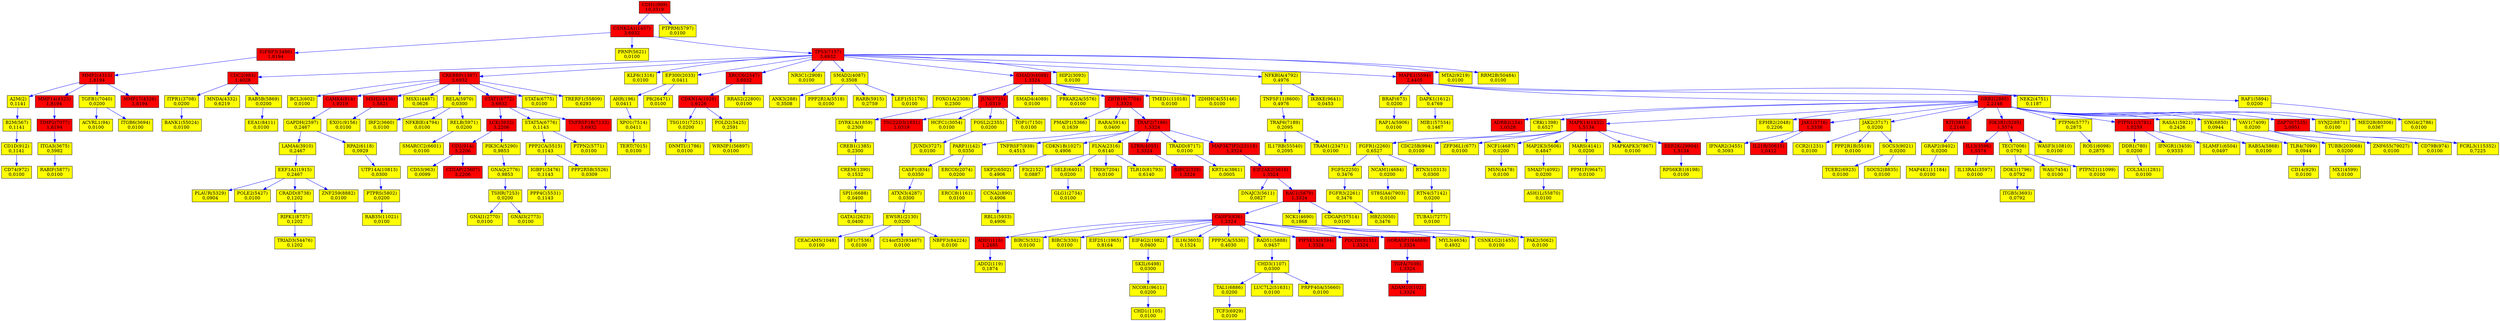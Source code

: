 digraph tmp_ans7 {
N_0 [shape = box, style = filled, fillcolor = red, label = "ADD1(118)\n1,2485"];
N_1 [shape = box, style = filled, fillcolor = yellow, label = "ADD2(119)\n0,1874"];
N_2 [shape = box, style = filled, fillcolor = yellow, label = "PARP1(142)\n0,0350"];
N_3 [shape = box, style = filled, fillcolor = red, label = "ADRB2(154)\n1,0528"];
N_4 [shape = box, style = filled, fillcolor = yellow, label = "AHR(196)\n0,0411"];
N_5 [shape = box, style = filled, fillcolor = yellow, label = "A2M(2)\n0,1141"];
N_6 [shape = box, style = filled, fillcolor = yellow, label = "ACVRL1(94)\n0,0100"];
N_7 [shape = box, style = filled, fillcolor = yellow, label = "BIRC5(332)\n0,0100"];
N_8 [shape = box, style = filled, fillcolor = red, label = "ADAM10(102)\n1,3324"];
N_9 [shape = box, style = filled, fillcolor = yellow, label = "B2M(567)\n0,1141"];
N_10 [shape = box, style = filled, fillcolor = yellow, label = "BRAF(673)\n0,0200"];
N_11 [shape = box, style = filled, fillcolor = yellow, label = "DDR1(780)\n0,0200"];
N_12 [shape = box, style = filled, fillcolor = yellow, label = "CASP1(834)\n0,0350"];
N_13 [shape = box, style = filled, fillcolor = red, label = "CASP3(836)\n1,3324"];
N_14 [shape = box, style = filled, fillcolor = yellow, label = "BIRC3(330)\n0,0100"];
N_15 [shape = box, style = filled, fillcolor = red, label = "BIRC2(329)\n1,3324"];
N_16 [shape = box, style = filled, fillcolor = red, label = "CD2(914)\n3,2206"];
N_17 [shape = box, style = filled, fillcolor = yellow, label = "TNFRSF7(939)\n0,4515"];
N_18 [shape = box, style = filled, fillcolor = yellow, label = "CD74(972)\n0,0100"];
N_19 [shape = box, style = filled, fillcolor = yellow, label = "CD1D(912)\n0,1141"];
N_20 [shape = box, style = filled, fillcolor = yellow, label = "CCNA2(890)\n0,4906"];
N_21 [shape = box, style = filled, fillcolor = red, label = "CDC2(983)\n1,4028"];
N_22 [shape = box, style = filled, fillcolor = red, label = "CDH1(999)\n10,3319"];
N_23 [shape = box, style = filled, fillcolor = red, label = "CDKN1A(1026)\n1,6126"];
N_24 [shape = box, style = filled, fillcolor = yellow, label = "CHD3(1107)\n0,0300"];
N_25 [shape = box, style = filled, fillcolor = yellow, label = "CDC25B(994)\n0,0100"];
N_26 [shape = box, style = filled, fillcolor = yellow, label = "CDKN1B(1027)\n0,4906"];
N_27 [shape = box, style = filled, fillcolor = yellow, label = "CCR2(1231)\n0,0100"];
N_28 [shape = box, style = filled, fillcolor = yellow, label = "BCL3(602)\n0,0100"];
N_29 [shape = box, style = filled, fillcolor = yellow, label = "CREB1(1385)\n0,2300"];
N_30 [shape = box, style = filled, fillcolor = red, label = "CREBBP(1387)\n3,6932"];
N_31 [shape = box, style = filled, fillcolor = red, label = "CAMK4(814)\n1,9319"];
N_32 [shape = box, style = filled, fillcolor = yellow, label = "CREM(1390)\n0,1532"];
N_33 [shape = box, style = filled, fillcolor = yellow, label = "CRK(1398)\n0,6527"];
N_34 [shape = box, style = filled, fillcolor = yellow, label = "ZFP36L1(677)\n0,0100"];
N_35 [shape = box, style = filled, fillcolor = red, label = "CSNK2A1(1457)\n3,6932"];
N_36 [shape = box, style = filled, fillcolor = red, label = "MAPK14(1432)\n1,5134"];
N_37 [shape = box, style = filled, fillcolor = yellow, label = "CD14(929)\n0,0100"];
N_38 [shape = box, style = filled, fillcolor = yellow, label = "DAPK1(1612)\n0,4769"];
N_39 [shape = box, style = filled, fillcolor = yellow, label = "ERCC8(1161)\n0,0100"];
N_40 [shape = box, style = filled, fillcolor = yellow, label = "DNMT1(1786)\n0,0100"];
N_41 [shape = box, style = filled, fillcolor = red, label = "TSC22D3(1831)\n1,0319"];
N_42 [shape = box, style = filled, fillcolor = yellow, label = "EEF1A1(1915)\n0,2467"];
N_43 [shape = box, style = filled, fillcolor = yellow, label = "KLF6(1316)\n0,0100"];
N_44 [shape = box, style = filled, fillcolor = yellow, label = "EIF2S1(1965)\n0,8164"];
N_45 [shape = box, style = filled, fillcolor = yellow, label = "EIF4G2(1982)\n0,0400"];
N_46 [shape = box, style = filled, fillcolor = yellow, label = "EP300(2033)\n0,0411"];
N_47 [shape = box, style = filled, fillcolor = yellow, label = "EPHB2(2048)\n0,2206"];
N_48 [shape = box, style = filled, fillcolor = yellow, label = "CEACAM5(1048)\n0,0100"];
N_49 [shape = box, style = filled, fillcolor = yellow, label = "EWSR1(2130)\n0,0200"];
N_50 [shape = box, style = filled, fillcolor = yellow, label = "F3(2152)\n0,0887"];
N_51 [shape = box, style = filled, fillcolor = yellow, label = "DOK1(1796)\n0,0792"];
N_52 [shape = box, style = filled, fillcolor = yellow, label = "COL3A1(1281)\n0,0100"];
N_53 [shape = box, style = filled, fillcolor = yellow, label = "FGFR1(2260)\n0,6527"];
N_54 [shape = box, style = filled, fillcolor = yellow, label = "FGF5(2250)\n0,3476"];
N_55 [shape = box, style = filled, fillcolor = yellow, label = "FGFR3(2261)\n0,3476"];
N_56 [shape = box, style = filled, fillcolor = yellow, label = "DYRK1A(1859)\n0,2300"];
N_57 [shape = box, style = filled, fillcolor = yellow, label = "FLNA(2316)\n0,6140"];
N_58 [shape = box, style = filled, fillcolor = yellow, label = "CD79B(974)\n0,0100"];
N_59 [shape = box, style = filled, fillcolor = yellow, label = "FOXO1A(2308)\n0,2300"];
N_60 [shape = box, style = filled, fillcolor = yellow, label = "GAPDH(2597)\n0,2467"];
N_61 [shape = box, style = filled, fillcolor = red, label = "XRCC6(2547)\n3,6932"];
N_62 [shape = box, style = filled, fillcolor = yellow, label = "CD53(963)\n0,0099"];
N_63 [shape = box, style = filled, fillcolor = yellow, label = "GNAI1(2770)\n0,0100"];
N_64 [shape = box, style = filled, fillcolor = yellow, label = "GNAI3(2773)\n0,0100"];
N_65 [shape = box, style = filled, fillcolor = yellow, label = "GNAQ(2776)\n0,9853"];
N_66 [shape = box, style = filled, fillcolor = red, label = "GRB2(2885)\n2,2148"];
N_67 [shape = box, style = filled, fillcolor = yellow, label = "NR3C1(2908)\n0,0100"];
N_68 [shape = box, style = filled, fillcolor = yellow, label = "ERCC6(2074)\n0,0200"];
N_69 [shape = box, style = filled, fillcolor = yellow, label = "HBZ(3050)\n0,3476"];
N_70 [shape = box, style = filled, fillcolor = yellow, label = "HCFC1(3054)\n0,0100"];
N_71 [shape = box, style = filled, fillcolor = yellow, label = "CHD1(1105)\n0,0100"];
N_72 [shape = box, style = filled, fillcolor = yellow, label = "IFNAR2(3455)\n0,3093"];
N_73 [shape = box, style = filled, fillcolor = yellow, label = "IFNGR1(3459)\n0,9333"];
N_74 [shape = box, style = filled, fillcolor = red, label = "IL13(3596)\n1,5574"];
N_75 [shape = box, style = filled, fillcolor = yellow, label = "IL16(3603)\n0,1524"];
N_76 [shape = box, style = filled, fillcolor = yellow, label = "ITGA3(3675)\n0,5982"];
N_77 [shape = box, style = filled, fillcolor = yellow, label = "ITGB5(3693)\n0,0792"];
N_78 [shape = box, style = filled, fillcolor = yellow, label = "ITPR1(3708)\n0,0200"];
N_79 [shape = box, style = filled, fillcolor = red, label = "JAK1(3716)\n1,3338"];
N_80 [shape = box, style = filled, fillcolor = yellow, label = "JAK2(3717)\n0,0200"];
N_81 [shape = box, style = filled, fillcolor = red, label = "JUN(3725)\n1,0319"];
N_82 [shape = box, style = filled, fillcolor = yellow, label = "FOSL2(2355)\n0,0200"];
N_83 [shape = box, style = filled, fillcolor = yellow, label = "ANK3(288)\n0,3508"];
N_84 [shape = box, style = filled, fillcolor = red, label = "KIT(3815)\n2,2148"];
N_85 [shape = box, style = filled, fillcolor = red, label = "IGFBP3(3486)\n1,8194"];
N_86 [shape = box, style = filled, fillcolor = red, label = "LCK(3932)\n3,2206"];
N_87 [shape = box, style = filled, fillcolor = yellow, label = "GATA1(2623)\n0,0400"];
N_88 [shape = box, style = filled, fillcolor = red, label = "LTBR(4055)\n1,3324"];
N_89 [shape = box, style = filled, fillcolor = yellow, label = "SMAD2(4087)\n0,3508"];
N_90 [shape = box, style = filled, fillcolor = yellow, label = "JUND(3727)\n0,0100"];
N_91 [shape = box, style = filled, fillcolor = red, label = "SMAD3(4088)\n1,3324"];
N_92 [shape = box, style = filled, fillcolor = yellow, label = "SMAD4(4089)\n0,0100"];
N_93 [shape = box, style = filled, fillcolor = yellow, label = "SMAD7(4092)\n0,0200"];
N_94 [shape = box, style = filled, fillcolor = yellow, label = "IGBP1(3476)\n0,1143"];
N_95 [shape = box, style = filled, fillcolor = red, label = "MMP2(4313)\n1,8194"];
N_96 [shape = box, style = filled, fillcolor = red, label = "MSH2(4436)\n1,5821"];
N_97 [shape = box, style = filled, fillcolor = yellow, label = "MSN(4478)\n0,0100"];
N_98 [shape = box, style = filled, fillcolor = yellow, label = "MSX1(4487)\n0,0626"];
N_99 [shape = box, style = filled, fillcolor = yellow, label = "MX1(4599)\n0,0100"];
N_100 [shape = box, style = filled, fillcolor = yellow, label = "NCAM1(4684)\n0,0200"];
N_101 [shape = box, style = filled, fillcolor = yellow, label = "NCF1(4687)\n0,0200"];
N_102 [shape = box, style = filled, fillcolor = yellow, label = "CSNK1G2(1455)\n0,0100"];
N_103 [shape = box, style = filled, fillcolor = yellow, label = "HIP2(3093)\n0,0100"];
N_104 [shape = box, style = filled, fillcolor = yellow, label = "NCK1(4690)\n0,1868"];
N_105 [shape = box, style = filled, fillcolor = yellow, label = "NEK2(4751)\n0,1187"];
N_106 [shape = box, style = filled, fillcolor = yellow, label = "IRF2(3660)\n0,0100"];
N_107 [shape = box, style = filled, fillcolor = yellow, label = "GLG1(2734)\n0,0100"];
N_108 [shape = box, style = filled, fillcolor = yellow, label = "NFKBIA(4792)\n0,4976"];
N_109 [shape = box, style = filled, fillcolor = yellow, label = "PAK2(5062)\n0,0100"];
N_110 [shape = box, style = filled, fillcolor = red, label = "PIK3R1(5295)\n1,5574"];
N_111 [shape = box, style = filled, fillcolor = yellow, label = "PIK3CA(5290)\n0,9853"];
N_112 [shape = box, style = filled, fillcolor = yellow, label = "KRT14(3861)\n0,0005"];
N_113 [shape = box, style = filled, fillcolor = yellow, label = "PMAIP1(5366)\n0,1639"];
N_114 [shape = box, style = filled, fillcolor = yellow, label = "PPP2CA(5515)\n0,1143"];
N_115 [shape = box, style = filled, fillcolor = yellow, label = "PPP2R1B(5519)\n0,0100"];
N_116 [shape = box, style = filled, fillcolor = yellow, label = "PPP2R1A(5518)\n0,0100"];
N_117 [shape = box, style = filled, fillcolor = yellow, label = "PPP3CA(5530)\n0,4030"];
N_118 [shape = box, style = filled, fillcolor = yellow, label = "NFKBIE(4794)\n0,0100"];
N_119 [shape = box, style = filled, fillcolor = yellow, label = "PRKAR2A(5576)\n0,0100"];
N_120 [shape = box, style = filled, fillcolor = red, label = "MAPK1(5594)\n2,4405"];
N_121 [shape = box, style = filled, fillcolor = red, label = "EIF2AK2(5610)\n1,3324"];
N_122 [shape = box, style = filled, fillcolor = yellow, label = "DNAJC3(5611)\n0,0827"];
N_123 [shape = box, style = filled, fillcolor = yellow, label = "PRNP(5621)\n0,0100"];
N_124 [shape = box, style = filled, fillcolor = yellow, label = "ATXN3(4287)\n0,0300"];
N_125 [shape = box, style = filled, fillcolor = yellow, label = "LAMA4(3910)\n0,2467"];
N_126 [shape = box, style = filled, fillcolor = yellow, label = "PTPN6(5777)\n0,2875"];
N_127 [shape = box, style = filled, fillcolor = yellow, label = "PTPRM(5797)\n0,0100"];
N_128 [shape = box, style = filled, fillcolor = red, label = "PTPN11(5781)\n1,0259"];
N_129 [shape = box, style = filled, fillcolor = yellow, label = "RAB5A(5868)\n0,0100"];
N_130 [shape = box, style = filled, fillcolor = red, label = "RAC1(5879)\n1,3324"];
N_131 [shape = box, style = filled, fillcolor = yellow, label = "RAD51(5888)\n0,9457"];
N_132 [shape = box, style = filled, fillcolor = yellow, label = "RAF1(5894)\n0,0200"];
N_133 [shape = box, style = filled, fillcolor = yellow, label = "GNG4(2786)\n0,0100"];
N_134 [shape = box, style = filled, fillcolor = yellow, label = "RAP1A(5906)\n0,0100"];
N_135 [shape = box, style = filled, fillcolor = yellow, label = "RASA1(5921)\n0,2426"];
N_136 [shape = box, style = filled, fillcolor = yellow, label = "MNDA(4332)\n0,6219"];
N_137 [shape = box, style = filled, fillcolor = yellow, label = "RARA(5914)\n0,0400"];
N_138 [shape = box, style = filled, fillcolor = yellow, label = "RBL1(5933)\n0,4906"];
N_139 [shape = box, style = filled, fillcolor = yellow, label = "PPP4C(5531)\n0,1143"];
N_140 [shape = box, style = filled, fillcolor = yellow, label = "RELA(5970)\n0,0300"];
N_141 [shape = box, style = filled, fillcolor = yellow, label = "RELB(5971)\n0,0200"];
N_142 [shape = box, style = filled, fillcolor = yellow, label = "RPA2(6118)\n0,0929"];
N_143 [shape = box, style = filled, fillcolor = yellow, label = "RARB(5915)\n0,2759"];
N_144 [shape = box, style = filled, fillcolor = yellow, label = "MAP2K3(5606)\n0,4847"];
N_145 [shape = box, style = filled, fillcolor = red, label = "MMP14(4323)\n1,8194"];
N_146 [shape = box, style = filled, fillcolor = yellow, label = "SELE(6401)\n0,0200"];
N_147 [shape = box, style = filled, fillcolor = yellow, label = "PTPN2(5771)\n0,0100"];
N_148 [shape = box, style = filled, fillcolor = yellow, label = "SKIL(6498)\n0,0300"];
N_149 [shape = box, style = filled, fillcolor = yellow, label = "SLAMF1(6504)\n0,0497"];
N_150 [shape = box, style = filled, fillcolor = yellow, label = "SPI1(6688)\n0,0400"];
N_151 [shape = box, style = filled, fillcolor = red, label = "STAT1(6772)\n3,6932"];
N_152 [shape = box, style = filled, fillcolor = yellow, label = "STAT5A(6776)\n0,1143"];
N_153 [shape = box, style = filled, fillcolor = yellow, label = "RPS6KB1(6198)\n0,0100"];
N_154 [shape = box, style = filled, fillcolor = yellow, label = "PLAUR(5329)\n0,0904"];
N_155 [shape = box, style = filled, fillcolor = yellow, label = "SYK(6850)\n0,0944"];
N_156 [shape = box, style = filled, fillcolor = yellow, label = "TCEB2(6923)\n0,0100"];
N_157 [shape = box, style = filled, fillcolor = yellow, label = "TCF3(6929)\n0,0100"];
N_158 [shape = box, style = filled, fillcolor = yellow, label = "TAL1(6886)\n0,0200"];
N_159 [shape = box, style = filled, fillcolor = yellow, label = "SKP2(6502)\n0,4906"];
N_160 [shape = box, style = filled, fillcolor = yellow, label = "TEC(7006)\n0,0792"];
N_161 [shape = box, style = filled, fillcolor = yellow, label = "TERT(7015)\n0,0100"];
N_162 [shape = box, style = filled, fillcolor = yellow, label = "RAB5B(5869)\n0,0200"];
N_163 [shape = box, style = filled, fillcolor = red, label = "TGFA(7039)\n1,3324"];
N_164 [shape = box, style = filled, fillcolor = yellow, label = "ITGB6(3694)\n0,0100"];
N_165 [shape = box, style = filled, fillcolor = yellow, label = "TGFB1(7040)\n0,0200"];
N_166 [shape = box, style = filled, fillcolor = yellow, label = "POLE2(5427)\n0,0100"];
N_167 [shape = box, style = filled, fillcolor = yellow, label = "TLR4(7099)\n0,0944"];
N_168 [shape = box, style = filled, fillcolor = yellow, label = "TOP1(7150)\n0,0100"];
N_169 [shape = box, style = filled, fillcolor = red, label = "TP53(7157)\n3,6932"];
N_170 [shape = box, style = filled, fillcolor = red, label = "TNFRSF1B(7133)\n3,6932"];
N_171 [shape = box, style = filled, fillcolor = red, label = "TRAF2(7186)\n1,3324"];
N_172 [shape = box, style = filled, fillcolor = yellow, label = "TRAF6(7189)\n0,2095"];
N_173 [shape = box, style = filled, fillcolor = yellow, label = "TSHR(7253)\n0,0200"];
N_174 [shape = box, style = filled, fillcolor = yellow, label = "TSG101(7251)\n0,0200"];
N_175 [shape = box, style = filled, fillcolor = yellow, label = "TUBA1(7277)\n0,0100"];
N_176 [shape = box, style = filled, fillcolor = yellow, label = "WAS(7454)\n0,0100"];
N_177 [shape = box, style = filled, fillcolor = yellow, label = "POLD2(5425)\n0,2591"];
N_178 [shape = box, style = filled, fillcolor = yellow, label = "XPO1(7514)\n0,0411"];
N_179 [shape = box, style = filled, fillcolor = yellow, label = "VAV1(7409)\n0,0200"];
N_180 [shape = box, style = filled, fillcolor = red, label = "ZAP70(7535)\n2,0951"];
N_181 [shape = box, style = filled, fillcolor = red, label = "ZBTB16(7704)\n1,3324"];
N_182 [shape = box, style = filled, fillcolor = yellow, label = "ST8SIA4(7903)\n0,0100"];
N_183 [shape = box, style = filled, fillcolor = yellow, label = "MARS(4141)\n0,0200"];
N_184 [shape = box, style = filled, fillcolor = yellow, label = "SF1(7536)\n0,0100"];
N_185 [shape = box, style = filled, fillcolor = yellow, label = "EEA1(8411)\n0,0100"];
N_186 [shape = box, style = filled, fillcolor = yellow, label = "PTPRS(5802)\n0,0200"];
N_187 [shape = box, style = filled, fillcolor = yellow, label = "TNFSF11(8600)\n0,4976"];
N_188 [shape = box, style = filled, fillcolor = red, label = "PIP5K1A(8394)\n1,3324"];
N_189 [shape = box, style = filled, fillcolor = yellow, label = "TRADD(8717)\n0,0100"];
N_190 [shape = box, style = filled, fillcolor = yellow, label = "RIPK1(8737)\n0,1202"];
N_191 [shape = box, style = filled, fillcolor = yellow, label = "SYNJ2(8871)\n0,0100"];
N_192 [shape = box, style = filled, fillcolor = yellow, label = "SOCS2(8835)\n0,0100"];
N_193 [shape = box, style = filled, fillcolor = yellow, label = "SMARCC2(6601)\n0,0100"];
N_194 [shape = box, style = filled, fillcolor = yellow, label = "STAT4(6775)\n0,0100"];
N_195 [shape = box, style = filled, fillcolor = yellow, label = "NCOR1(9611)\n0,0200"];
N_196 [shape = box, style = filled, fillcolor = yellow, label = "PPM1F(9647)\n0,0100"];
N_197 [shape = box, style = filled, fillcolor = yellow, label = "GRAP2(9402)\n0,0200"];
N_198 [shape = box, style = filled, fillcolor = red, label = "PDCD8(9131)\n1,3324"];
N_199 [shape = box, style = filled, fillcolor = yellow, label = "IKBKE(9641)\n0,0453"];
N_200 [shape = box, style = filled, fillcolor = yellow, label = "RTN3(10313)\n0,0300"];
N_201 [shape = box, style = filled, fillcolor = yellow, label = "ROS1(6098)\n0,2875"];
N_202 [shape = box, style = filled, fillcolor = yellow, label = "RABIF(5877)\n0,0100"];
N_203 [shape = box, style = filled, fillcolor = yellow, label = "UTP14A(10813)\n0,0300"];
N_204 [shape = box, style = filled, fillcolor = yellow, label = "CRADD(8738)\n0,1202"];
N_205 [shape = box, style = filled, fillcolor = yellow, label = "MAP4K1(11184)\n0,0100"];
N_206 [shape = box, style = filled, fillcolor = yellow, label = "MTA2(9219)\n0,0100"];
N_207 [shape = box, style = filled, fillcolor = red, label = "CD2AP(23607)\n3,2206"];
N_208 [shape = box, style = filled, fillcolor = yellow, label = "MAPKAPK3(7867)\n0,0100"];
N_209 [shape = box, style = filled, fillcolor = yellow, label = "LEF1(51176)\n0,0100"];
N_210 [shape = box, style = filled, fillcolor = yellow, label = "LUC7L2(51631)\n0,0100"];
N_211 [shape = box, style = filled, fillcolor = yellow, label = "TRIAD3(54476)\n0,1202"];
N_212 [shape = box, style = filled, fillcolor = yellow, label = "RRAS2(22800)\n0,0100"];
N_213 [shape = box, style = filled, fillcolor = yellow, label = "PRPF40A(55660)\n0,0100"];
N_214 [shape = box, style = filled, fillcolor = yellow, label = "ZNF259(8882)\n0,0100"];
N_215 [shape = box, style = filled, fillcolor = yellow, label = "WRNIP1(56897)\n0,0100"];
N_216 [shape = box, style = filled, fillcolor = red, label = "IL21R(50615)\n1,0412"];
N_217 [shape = box, style = filled, fillcolor = red, label = "GORASP1(64689)\n1,3324"];
N_218 [shape = box, style = filled, fillcolor = yellow, label = "IL17RB(55540)\n0,2095"];
N_219 [shape = box, style = filled, fillcolor = yellow, label = "RTN4(57142)\n0,0200"];
N_220 [shape = box, style = filled, fillcolor = yellow, label = "RAB35(11021)\n0,0100"];
N_221 [shape = box, style = filled, fillcolor = yellow, label = "MED28(80306)\n0,0367"];
N_222 [shape = box, style = filled, fillcolor = yellow, label = "C14orf32(93487)\n0,0100"];
N_223 [shape = box, style = filled, fillcolor = yellow, label = "TRAM1(23471)\n0,0100"];
N_224 [shape = box, style = filled, fillcolor = yellow, label = "NBPF3(84224)\n0,0100"];
N_225 [shape = box, style = filled, fillcolor = yellow, label = "WASF3(10810)\n0,0100"];
N_226 [shape = box, style = filled, fillcolor = yellow, label = "TUBB(203068)\n0,0200"];
N_227 [shape = box, style = filled, fillcolor = red, label = "MAP3K7IP2(23118)\n1,3324"];
N_228 [shape = box, style = filled, fillcolor = yellow, label = "TRIO(7204)\n0,0100"];
N_229 [shape = box, style = filled, fillcolor = yellow, label = "PTPN21(11099)\n0,0100"];
N_230 [shape = box, style = filled, fillcolor = yellow, label = "MYL3(4634)\n0,4932"];
N_231 [shape = box, style = filled, fillcolor = yellow, label = "TLR10(81793)\n0,6140"];
N_232 [shape = box, style = filled, fillcolor = yellow, label = "ZNF655(79027)\n0,0100"];
N_233 [shape = box, style = filled, fillcolor = yellow, label = "TRERF1(55809)\n0,6293"];
N_234 [shape = box, style = filled, fillcolor = yellow, label = "SOCS3(9021)\n0,0200"];
N_235 [shape = box, style = filled, fillcolor = red, label = "EEF2K(29904)\n1,5134"];
N_236 [shape = box, style = filled, fillcolor = yellow, label = "CDGAP(57514)\n0,0100"];
N_237 [shape = box, style = filled, fillcolor = yellow, label = "MIB1(57534)\n0,1467"];
N_238 [shape = box, style = filled, fillcolor = yellow, label = "IL13RA1(3597)\n0,0100"];
N_239 [shape = box, style = filled, fillcolor = yellow, label = "P8(26471)\n0,0100"];
N_240 [shape = box, style = filled, fillcolor = red, label = "TIMP2(7077)\n1,8194"];
N_241 [shape = box, style = filled, fillcolor = yellow, label = "BANK1(55024)\n0,0100"];
N_242 [shape = box, style = filled, fillcolor = red, label = "MMP17(4326)\n1,8194"];
N_243 [shape = box, style = filled, fillcolor = yellow, label = "TMED1(11018)\n0,0100"];
N_244 [shape = box, style = filled, fillcolor = yellow, label = "ZDHHC4(55146)\n0,0100"];
N_245 [shape = box, style = filled, fillcolor = yellow, label = "ASH1L(55870)\n0,0100"];
N_246 [shape = box, style = filled, fillcolor = yellow, label = "EXO1(9156)\n0,0100"];
N_247 [shape = box, style = filled, fillcolor = yellow, label = "PPP2R5B(5526)\n0,0309"];
N_248 [shape = box, style = filled, fillcolor = yellow, label = "RRM2B(50484)\n0,0100"];
N_249 [shape = box, style = filled, fillcolor = yellow, label = "FCRL3(115352)\n0,7225"];
N_0 -> N_1 [ color = blue ];
N_5 -> N_9 [ color = blue ];
N_2 -> N_12 [ color = blue ];
N_13 -> N_0 [ color = blue ];
N_13 -> N_7 [ color = blue ];
N_13 -> N_14 [ color = blue ];
N_9 -> N_19 [ color = blue ];
N_19 -> N_18 [ color = blue ];
N_30 -> N_28 [ color = blue ];
N_30 -> N_31 [ color = blue ];
N_29 -> N_32 [ color = blue ];
N_22 -> N_35 [ color = blue ];
N_36 -> N_25 [ color = blue ];
N_36 -> N_34 [ color = blue ];
N_13 -> N_44 [ color = blue ];
N_13 -> N_45 [ color = blue ];
N_46 -> N_4 [ color = blue ];
N_49 -> N_48 [ color = blue ];
N_11 -> N_52 [ color = blue ];
N_33 -> N_53 [ color = blue ];
N_53 -> N_54 [ color = blue ];
N_54 -> N_55 [ color = blue ];
N_56 -> N_29 [ color = blue ];
N_57 -> N_50 [ color = blue ];
N_59 -> N_56 [ color = blue ];
N_31 -> N_60 [ color = blue ];
N_61 -> N_23 [ color = blue ];
N_16 -> N_62 [ color = blue ];
N_66 -> N_3 [ color = blue ];
N_66 -> N_33 [ color = blue ];
N_66 -> N_36 [ color = blue ];
N_66 -> N_47 [ color = blue ];
N_2 -> N_68 [ color = blue ];
N_68 -> N_39 [ color = blue ];
N_55 -> N_69 [ color = blue ];
N_13 -> N_75 [ color = blue ];
N_51 -> N_77 [ color = blue ];
N_21 -> N_78 [ color = blue ];
N_66 -> N_79 [ color = blue ];
N_79 -> N_72 [ color = blue ];
N_80 -> N_27 [ color = blue ];
N_66 -> N_80 [ color = blue ];
N_81 -> N_41 [ color = blue ];
N_81 -> N_70 [ color = blue ];
N_81 -> N_82 [ color = blue ];
N_66 -> N_84 [ color = blue ];
N_35 -> N_85 [ color = blue ];
N_86 -> N_16 [ color = blue ];
N_88 -> N_15 [ color = blue ];
N_89 -> N_83 [ color = blue ];
N_82 -> N_90 [ color = blue ];
N_91 -> N_59 [ color = blue ];
N_91 -> N_81 [ color = blue ];
N_91 -> N_92 [ color = blue ];
N_95 -> N_5 [ color = blue ];
N_85 -> N_95 [ color = blue ];
N_30 -> N_96 [ color = blue ];
N_30 -> N_98 [ color = blue ];
N_53 -> N_100 [ color = blue ];
N_36 -> N_101 [ color = blue ];
N_101 -> N_97 [ color = blue ];
N_104 -> N_102 [ color = blue ];
N_104 -> N_109 [ color = blue ];
N_66 -> N_110 [ color = blue ];
N_110 -> N_74 [ color = blue ];
N_111 -> N_65 [ color = blue ];
N_86 -> N_111 [ color = blue ];
N_114 -> N_94 [ color = blue ];
N_80 -> N_115 [ color = blue ];
N_89 -> N_116 [ color = blue ];
N_13 -> N_117 [ color = blue ];
N_91 -> N_119 [ color = blue ];
N_120 -> N_10 [ color = blue ];
N_120 -> N_38 [ color = blue ];
N_120 -> N_66 [ color = blue ];
N_120 -> N_105 [ color = blue ];
N_121 -> N_122 [ color = blue ];
N_35 -> N_123 [ color = blue ];
N_12 -> N_124 [ color = blue ];
N_124 -> N_49 [ color = blue ];
N_125 -> N_42 [ color = blue ];
N_60 -> N_125 [ color = blue ];
N_66 -> N_126 [ color = blue ];
N_22 -> N_127 [ color = blue ];
N_128 -> N_11 [ color = blue ];
N_66 -> N_128 [ color = blue ];
N_128 -> N_73 [ color = blue ];
N_130 -> N_13 [ color = blue ];
N_130 -> N_104 [ color = blue ];
N_121 -> N_130 [ color = blue ];
N_13 -> N_131 [ color = blue ];
N_131 -> N_24 [ color = blue ];
N_120 -> N_132 [ color = blue ];
N_132 -> N_133 [ color = blue ];
N_10 -> N_134 [ color = blue ];
N_66 -> N_135 [ color = blue ];
N_135 -> N_129 [ color = blue ];
N_21 -> N_136 [ color = blue ];
N_137 -> N_2 [ color = blue ];
N_20 -> N_138 [ color = blue ];
N_94 -> N_139 [ color = blue ];
N_30 -> N_140 [ color = blue ];
N_140 -> N_106 [ color = blue ];
N_140 -> N_118 [ color = blue ];
N_140 -> N_141 [ color = blue ];
N_60 -> N_142 [ color = blue ];
N_89 -> N_143 [ color = blue ];
N_36 -> N_144 [ color = blue ];
N_144 -> N_93 [ color = blue ];
N_95 -> N_145 [ color = blue ];
N_57 -> N_146 [ color = blue ];
N_146 -> N_107 [ color = blue ];
N_45 -> N_148 [ color = blue ];
N_128 -> N_149 [ color = blue ];
N_32 -> N_150 [ color = blue ];
N_150 -> N_87 [ color = blue ];
N_30 -> N_151 [ color = blue ];
N_151 -> N_86 [ color = blue ];
N_152 -> N_114 [ color = blue ];
N_152 -> N_147 [ color = blue ];
N_151 -> N_152 [ color = blue ];
N_42 -> N_154 [ color = blue ];
N_66 -> N_155 [ color = blue ];
N_24 -> N_158 [ color = blue ];
N_158 -> N_157 [ color = blue ];
N_159 -> N_20 [ color = blue ];
N_26 -> N_159 [ color = blue ];
N_160 -> N_51 [ color = blue ];
N_110 -> N_160 [ color = blue ];
N_21 -> N_162 [ color = blue ];
N_163 -> N_8 [ color = blue ];
N_165 -> N_6 [ color = blue ];
N_95 -> N_165 [ color = blue ];
N_165 -> N_164 [ color = blue ];
N_42 -> N_166 [ color = blue ];
N_167 -> N_37 [ color = blue ];
N_155 -> N_167 [ color = blue ];
N_81 -> N_168 [ color = blue ];
N_169 -> N_21 [ color = blue ];
N_169 -> N_30 [ color = blue ];
N_35 -> N_169 [ color = blue ];
N_169 -> N_43 [ color = blue ];
N_169 -> N_46 [ color = blue ];
N_169 -> N_61 [ color = blue ];
N_169 -> N_67 [ color = blue ];
N_169 -> N_89 [ color = blue ];
N_169 -> N_91 [ color = blue ];
N_169 -> N_103 [ color = blue ];
N_169 -> N_108 [ color = blue ];
N_169 -> N_120 [ color = blue ];
N_151 -> N_170 [ color = blue ];
N_171 -> N_17 [ color = blue ];
N_171 -> N_26 [ color = blue ];
N_171 -> N_57 [ color = blue ];
N_171 -> N_88 [ color = blue ];
N_173 -> N_63 [ color = blue ];
N_173 -> N_64 [ color = blue ];
N_65 -> N_173 [ color = blue ];
N_23 -> N_174 [ color = blue ];
N_174 -> N_40 [ color = blue ];
N_160 -> N_176 [ color = blue ];
N_23 -> N_177 [ color = blue ];
N_4 -> N_178 [ color = blue ];
N_178 -> N_161 [ color = blue ];
N_66 -> N_179 [ color = blue ];
N_180 -> N_58 [ color = blue ];
N_66 -> N_180 [ color = blue ];
N_91 -> N_181 [ color = blue ];
N_181 -> N_113 [ color = blue ];
N_181 -> N_137 [ color = blue ];
N_181 -> N_171 [ color = blue ];
N_100 -> N_182 [ color = blue ];
N_36 -> N_183 [ color = blue ];
N_49 -> N_184 [ color = blue ];
N_162 -> N_185 [ color = blue ];
N_108 -> N_187 [ color = blue ];
N_187 -> N_172 [ color = blue ];
N_13 -> N_188 [ color = blue ];
N_189 -> N_112 [ color = blue ];
N_171 -> N_189 [ color = blue ];
N_66 -> N_191 [ color = blue ];
N_141 -> N_193 [ color = blue ];
N_30 -> N_194 [ color = blue ];
N_195 -> N_71 [ color = blue ];
N_148 -> N_195 [ color = blue ];
N_183 -> N_196 [ color = blue ];
N_84 -> N_197 [ color = blue ];
N_13 -> N_198 [ color = blue ];
N_108 -> N_199 [ color = blue ];
N_53 -> N_200 [ color = blue ];
N_126 -> N_201 [ color = blue ];
N_76 -> N_202 [ color = blue ];
N_142 -> N_203 [ color = blue ];
N_203 -> N_186 [ color = blue ];
N_42 -> N_204 [ color = blue ];
N_204 -> N_190 [ color = blue ];
N_197 -> N_205 [ color = blue ];
N_169 -> N_206 [ color = blue ];
N_16 -> N_207 [ color = blue ];
N_36 -> N_208 [ color = blue ];
N_89 -> N_209 [ color = blue ];
N_24 -> N_210 [ color = blue ];
N_190 -> N_211 [ color = blue ];
N_61 -> N_212 [ color = blue ];
N_24 -> N_213 [ color = blue ];
N_42 -> N_214 [ color = blue ];
N_177 -> N_215 [ color = blue ];
N_79 -> N_216 [ color = blue ];
N_13 -> N_217 [ color = blue ];
N_217 -> N_163 [ color = blue ];
N_172 -> N_218 [ color = blue ];
N_219 -> N_175 [ color = blue ];
N_200 -> N_219 [ color = blue ];
N_186 -> N_220 [ color = blue ];
N_66 -> N_221 [ color = blue ];
N_49 -> N_222 [ color = blue ];
N_172 -> N_223 [ color = blue ];
N_49 -> N_224 [ color = blue ];
N_110 -> N_225 [ color = blue ];
N_226 -> N_99 [ color = blue ];
N_179 -> N_226 [ color = blue ];
N_227 -> N_121 [ color = blue ];
N_171 -> N_227 [ color = blue ];
N_57 -> N_228 [ color = blue ];
N_160 -> N_229 [ color = blue ];
N_13 -> N_230 [ color = blue ];
N_57 -> N_231 [ color = blue ];
N_179 -> N_232 [ color = blue ];
N_30 -> N_233 [ color = blue ];
N_80 -> N_234 [ color = blue ];
N_234 -> N_156 [ color = blue ];
N_234 -> N_192 [ color = blue ];
N_36 -> N_235 [ color = blue ];
N_235 -> N_153 [ color = blue ];
N_130 -> N_236 [ color = blue ];
N_38 -> N_237 [ color = blue ];
N_74 -> N_238 [ color = blue ];
N_46 -> N_239 [ color = blue ];
N_240 -> N_76 [ color = blue ];
N_145 -> N_240 [ color = blue ];
N_78 -> N_241 [ color = blue ];
N_95 -> N_242 [ color = blue ];
N_91 -> N_243 [ color = blue ];
N_91 -> N_244 [ color = blue ];
N_93 -> N_245 [ color = blue ];
N_96 -> N_246 [ color = blue ];
N_114 -> N_247 [ color = blue ];
N_169 -> N_248 [ color = blue ];
N_180 -> N_249 [ color = blue ];
}
